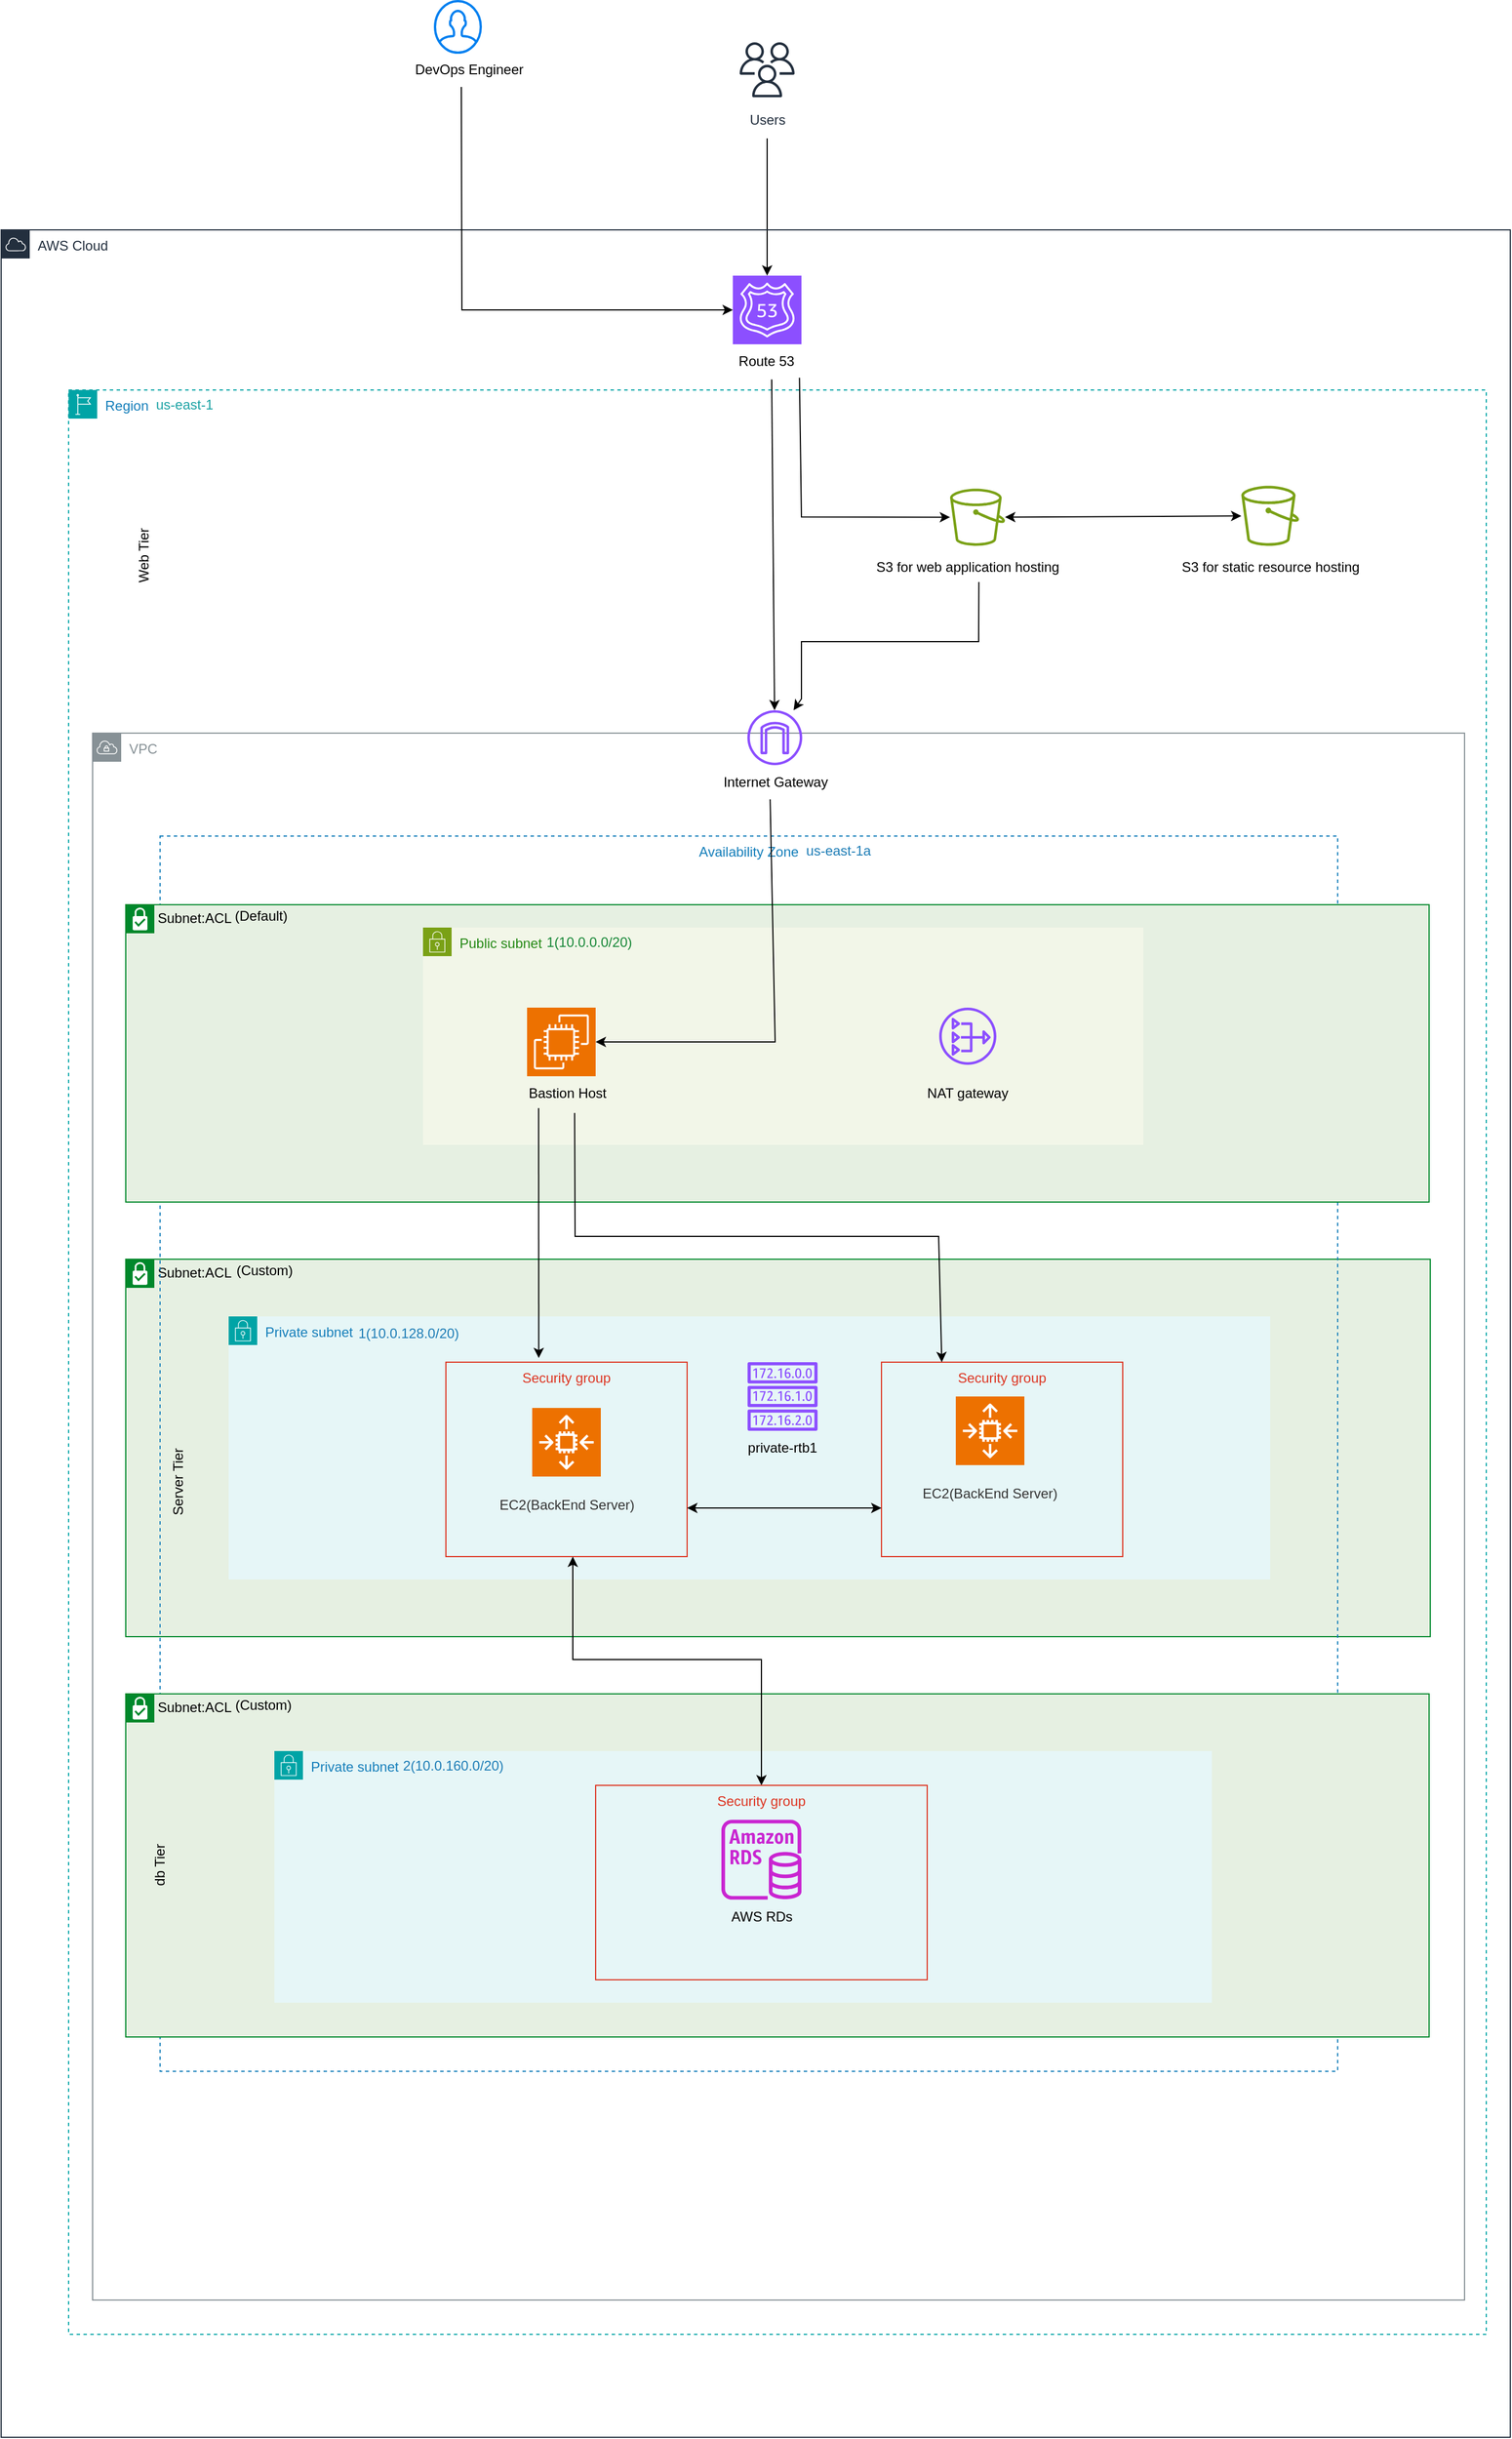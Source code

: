 <mxfile version="25.0.1">
  <diagram name="Page-1" id="tlLKUwEAaoIh_okFM4wU">
    <mxGraphModel dx="2424" dy="2284" grid="1" gridSize="10" guides="1" tooltips="1" connect="1" arrows="1" fold="1" page="1" pageScale="1" pageWidth="827" pageHeight="1169" math="0" shadow="0">
      <root>
        <mxCell id="0" />
        <mxCell id="1" parent="0" />
        <mxCell id="Oq4xvx31ndR5QJnR-ndJ-2" value="Subnet:ACL" style="shape=mxgraph.ibm.box;prType=subnet;fontStyle=0;verticalAlign=top;align=left;spacingLeft=32;spacingTop=4;fillColor=#E6F0E2;rounded=0;whiteSpace=wrap;html=1;strokeColor=#00882B;strokeWidth=1;dashed=0;container=0;spacing=-4;collapsible=0;expand=0;recursiveResize=0;" vertex="1" parent="1">
          <mxGeometry x="79" y="860" width="1141" height="330" as="geometry" />
        </mxCell>
        <mxCell id="Oq4xvx31ndR5QJnR-ndJ-59" value="(Custom)" style="text;html=1;align=center;verticalAlign=middle;resizable=0;points=[];autosize=1;strokeColor=none;fillColor=none;" vertex="1" parent="1">
          <mxGeometry x="165" y="855" width="70" height="30" as="geometry" />
        </mxCell>
        <object label="Availability Zone" id="Oq4xvx31ndR5QJnR-ndJ-15">
          <mxCell style="fillColor=none;strokeColor=#147EBA;dashed=1;verticalAlign=top;fontStyle=0;fontColor=#147EBA;whiteSpace=wrap;html=1;" vertex="1" parent="1">
            <mxGeometry x="109" y="490" width="1030" height="1080" as="geometry" />
          </mxCell>
        </object>
        <mxCell id="Oq4xvx31ndR5QJnR-ndJ-104" value="VPC" style="sketch=0;outlineConnect=0;gradientColor=none;html=1;whiteSpace=wrap;fontSize=12;fontStyle=0;shape=mxgraph.aws4.group;grIcon=mxgraph.aws4.group_vpc;strokeColor=#879196;fillColor=none;verticalAlign=top;align=left;spacingLeft=30;fontColor=#879196;dashed=0;" vertex="1" parent="1">
          <mxGeometry x="50" y="400" width="1200" height="1370" as="geometry" />
        </mxCell>
        <mxCell id="Oq4xvx31ndR5QJnR-ndJ-3" value="Subnet:ACL" style="shape=mxgraph.ibm.box;prType=subnet;fontStyle=0;verticalAlign=top;align=left;spacingLeft=32;spacingTop=4;fillColor=#E6F0E2;rounded=0;whiteSpace=wrap;html=1;strokeColor=#00882B;strokeWidth=1;dashed=0;container=0;spacing=-4;collapsible=0;expand=0;recursiveResize=0;" vertex="1" parent="1">
          <mxGeometry x="79" y="550" width="1140" height="260" as="geometry" />
        </mxCell>
        <mxCell id="Oq4xvx31ndR5QJnR-ndJ-1" value="Subnet:ACL" style="shape=mxgraph.ibm.box;prType=subnet;fontStyle=0;verticalAlign=top;align=left;spacingLeft=32;spacingTop=4;fillColor=#E6F0E2;rounded=0;whiteSpace=wrap;html=1;strokeColor=#00882B;strokeWidth=1;dashed=0;container=0;spacing=-4;collapsible=0;expand=0;recursiveResize=0;" vertex="1" parent="1">
          <mxGeometry x="79" y="1240" width="1140" height="300" as="geometry" />
        </mxCell>
        <mxCell id="Oq4xvx31ndR5QJnR-ndJ-26" value="(Custom)" style="text;html=1;align=center;verticalAlign=middle;resizable=0;points=[];autosize=1;strokeColor=none;fillColor=none;" vertex="1" parent="1">
          <mxGeometry x="164" y="1235" width="70" height="30" as="geometry" />
        </mxCell>
        <mxCell id="Oq4xvx31ndR5QJnR-ndJ-22" value="db Tier" style="text;html=1;align=center;verticalAlign=middle;resizable=0;points=[];autosize=1;strokeColor=none;fillColor=none;rotation=-90;" vertex="1" parent="1">
          <mxGeometry x="79" y="1375" width="60" height="30" as="geometry" />
        </mxCell>
        <mxCell id="Oq4xvx31ndR5QJnR-ndJ-8" value="Private subnet" style="points=[[0,0],[0.25,0],[0.5,0],[0.75,0],[1,0],[1,0.25],[1,0.5],[1,0.75],[1,1],[0.75,1],[0.5,1],[0.25,1],[0,1],[0,0.75],[0,0.5],[0,0.25]];outlineConnect=0;gradientColor=none;html=1;whiteSpace=wrap;fontSize=12;fontStyle=0;container=0;pointerEvents=0;collapsible=0;recursiveResize=0;shape=mxgraph.aws4.group;grIcon=mxgraph.aws4.group_security_group;grStroke=0;strokeColor=#00A4A6;fillColor=#E6F6F7;verticalAlign=top;align=left;spacingLeft=30;fontColor=#147EBA;dashed=0;" vertex="1" parent="1">
          <mxGeometry x="169" y="910" width="911" height="230" as="geometry" />
        </mxCell>
        <mxCell id="Oq4xvx31ndR5QJnR-ndJ-9" value="Security group" style="fillColor=none;strokeColor=#DD3522;verticalAlign=top;fontStyle=0;fontColor=#DD3522;whiteSpace=wrap;html=1;" vertex="1" parent="1">
          <mxGeometry x="359" y="950" width="211" height="170" as="geometry" />
        </mxCell>
        <mxCell id="Oq4xvx31ndR5QJnR-ndJ-12" value="Region" style="points=[[0,0],[0.25,0],[0.5,0],[0.75,0],[1,0],[1,0.25],[1,0.5],[1,0.75],[1,1],[0.75,1],[0.5,1],[0.25,1],[0,1],[0,0.75],[0,0.5],[0,0.25]];outlineConnect=0;gradientColor=none;html=1;whiteSpace=wrap;fontSize=12;fontStyle=0;container=1;pointerEvents=0;collapsible=0;recursiveResize=0;shape=mxgraph.aws4.group;grIcon=mxgraph.aws4.group_region;strokeColor=#00A4A6;fillColor=none;verticalAlign=top;align=left;spacingLeft=30;fontColor=#147EBA;dashed=1;" vertex="1" parent="1">
          <mxGeometry x="29" y="100" width="1240" height="1700" as="geometry" />
        </mxCell>
        <mxCell id="Oq4xvx31ndR5QJnR-ndJ-90" value="" style="sketch=0;points=[[0,0,0],[0.25,0,0],[0.5,0,0],[0.75,0,0],[1,0,0],[0,1,0],[0.25,1,0],[0.5,1,0],[0.75,1,0],[1,1,0],[0,0.25,0],[0,0.5,0],[0,0.75,0],[1,0.25,0],[1,0.5,0],[1,0.75,0]];outlineConnect=0;fontColor=#232F3E;fillColor=#ED7100;strokeColor=#ffffff;dashed=0;verticalLabelPosition=bottom;verticalAlign=top;align=center;html=1;fontSize=12;fontStyle=0;aspect=fixed;shape=mxgraph.aws4.resourceIcon;resIcon=mxgraph.aws4.auto_scaling2;" vertex="1" parent="Oq4xvx31ndR5QJnR-ndJ-12">
          <mxGeometry x="776" y="880" width="60" height="60" as="geometry" />
        </mxCell>
        <mxCell id="Oq4xvx31ndR5QJnR-ndJ-60" value="&lt;font color=&quot;#1da3a5&quot;&gt;&lt;span style=&quot;caret-color: rgb(29, 163, 165);&quot;&gt;us-east-1&lt;/span&gt;&lt;/font&gt;" style="text;html=1;align=center;verticalAlign=middle;resizable=0;points=[];autosize=1;strokeColor=none;fillColor=none;" vertex="1" parent="Oq4xvx31ndR5QJnR-ndJ-12">
          <mxGeometry x="66" y="-2" width="70" height="30" as="geometry" />
        </mxCell>
        <mxCell id="Oq4xvx31ndR5QJnR-ndJ-91" value="EC2(BackEnd Server)" style="whiteSpace=wrap;html=1;fillColor=none;fontColor=#333333;strokeColor=none;" vertex="1" parent="Oq4xvx31ndR5QJnR-ndJ-12">
          <mxGeometry x="731" y="950" width="150" height="30" as="geometry" />
        </mxCell>
        <mxCell id="Oq4xvx31ndR5QJnR-ndJ-5" value="Private subnet" style="points=[[0,0],[0.25,0],[0.5,0],[0.75,0],[1,0],[1,0.25],[1,0.5],[1,0.75],[1,1],[0.75,1],[0.5,1],[0.25,1],[0,1],[0,0.75],[0,0.5],[0,0.25]];outlineConnect=0;gradientColor=none;html=1;whiteSpace=wrap;fontSize=12;fontStyle=0;container=1;pointerEvents=0;collapsible=0;recursiveResize=0;shape=mxgraph.aws4.group;grIcon=mxgraph.aws4.group_security_group;grStroke=0;strokeColor=#00A4A6;fillColor=#E6F6F7;verticalAlign=top;align=left;spacingLeft=30;fontColor=#147EBA;dashed=0;" vertex="1" parent="Oq4xvx31ndR5QJnR-ndJ-12">
          <mxGeometry x="180" y="1190" width="820" height="220" as="geometry" />
        </mxCell>
        <mxCell id="Oq4xvx31ndR5QJnR-ndJ-61" value="&lt;div style=&quot;text-align: start;&quot;&gt;&lt;font&gt;2&lt;/font&gt;(10.0.160.0/20)&lt;/div&gt;" style="text;html=1;align=center;verticalAlign=middle;resizable=0;points=[];autosize=1;strokeColor=none;fillColor=none;fontColor=#1E7DB6;" vertex="1" parent="Oq4xvx31ndR5QJnR-ndJ-5">
          <mxGeometry x="101.34" y="-2" width="110" height="30" as="geometry" />
        </mxCell>
        <mxCell id="Oq4xvx31ndR5QJnR-ndJ-50" value="" style="sketch=0;outlineConnect=0;fontColor=#232F3E;gradientColor=none;fillColor=#C925D1;strokeColor=none;dashed=0;verticalLabelPosition=bottom;verticalAlign=top;align=center;html=1;fontSize=12;fontStyle=0;aspect=fixed;pointerEvents=1;shape=mxgraph.aws4.rds_instance;" vertex="1" parent="Oq4xvx31ndR5QJnR-ndJ-5">
          <mxGeometry x="391" y="60" width="70" height="70" as="geometry" />
        </mxCell>
        <mxCell id="Oq4xvx31ndR5QJnR-ndJ-49" value="AWS RDs" style="text;html=1;align=center;verticalAlign=middle;resizable=0;points=[];autosize=1;strokeColor=none;fillColor=none;" vertex="1" parent="Oq4xvx31ndR5QJnR-ndJ-5">
          <mxGeometry x="386" y="130" width="80" height="30" as="geometry" />
        </mxCell>
        <mxCell id="Oq4xvx31ndR5QJnR-ndJ-11" value="Public subnet" style="points=[[0,0],[0.25,0],[0.5,0],[0.75,0],[1,0],[1,0.25],[1,0.5],[1,0.75],[1,1],[0.75,1],[0.5,1],[0.25,1],[0,1],[0,0.75],[0,0.5],[0,0.25]];outlineConnect=0;gradientColor=none;html=1;whiteSpace=wrap;fontSize=12;fontStyle=0;container=1;pointerEvents=0;collapsible=0;recursiveResize=0;shape=mxgraph.aws4.group;grIcon=mxgraph.aws4.group_security_group;grStroke=0;strokeColor=#7AA116;fillColor=#F2F6E8;verticalAlign=top;align=left;spacingLeft=30;fontColor=#248814;dashed=0;" vertex="1" parent="Oq4xvx31ndR5QJnR-ndJ-12">
          <mxGeometry x="310" y="470" width="630" height="190" as="geometry" />
        </mxCell>
        <mxCell id="Oq4xvx31ndR5QJnR-ndJ-27" value="&lt;div style=&quot;text-align: start;&quot;&gt;&lt;font color=&quot;#178737&quot;&gt;1(10.0.0.0/20)&lt;/font&gt;&lt;/div&gt;" style="text;html=1;align=center;verticalAlign=middle;resizable=0;points=[];autosize=1;strokeColor=none;fillColor=none;" vertex="1" parent="Oq4xvx31ndR5QJnR-ndJ-11">
          <mxGeometry x="95" y="-2" width="100" height="30" as="geometry" />
        </mxCell>
        <mxCell id="Oq4xvx31ndR5QJnR-ndJ-96" value="Bastion Host" style="text;html=1;align=center;verticalAlign=middle;resizable=0;points=[];autosize=1;strokeColor=none;fillColor=none;" vertex="1" parent="Oq4xvx31ndR5QJnR-ndJ-11">
          <mxGeometry x="80.5" y="130" width="90" height="30" as="geometry" />
        </mxCell>
        <mxCell id="Oq4xvx31ndR5QJnR-ndJ-13" value="Users" style="sketch=0;outlineConnect=0;fontColor=#232F3E;gradientColor=none;strokeColor=#232F3E;fillColor=#ffffff;dashed=0;verticalLabelPosition=bottom;verticalAlign=top;align=center;html=1;fontSize=12;fontStyle=0;aspect=fixed;shape=mxgraph.aws4.resourceIcon;resIcon=mxgraph.aws4.users;" vertex="1" parent="1">
          <mxGeometry x="610" y="-210" width="60" height="60" as="geometry" />
        </mxCell>
        <mxCell id="Oq4xvx31ndR5QJnR-ndJ-63" value="" style="endArrow=classic;html=1;rounded=0;entryX=0.5;entryY=0;entryDx=0;entryDy=0;entryPerimeter=0;" edge="1" parent="1" target="Oq4xvx31ndR5QJnR-ndJ-33">
          <mxGeometry width="50" height="50" relative="1" as="geometry">
            <mxPoint x="640" y="-120" as="sourcePoint" />
            <mxPoint x="549" y="340" as="targetPoint" />
          </mxGeometry>
        </mxCell>
        <mxCell id="Oq4xvx31ndR5QJnR-ndJ-72" value="" style="endArrow=classic;startArrow=classic;html=1;rounded=0;exitX=0.5;exitY=0;exitDx=0;exitDy=0;" edge="1" parent="1" source="Oq4xvx31ndR5QJnR-ndJ-6">
          <mxGeometry width="50" height="50" relative="1" as="geometry">
            <mxPoint x="324" y="1300" as="sourcePoint" />
            <mxPoint x="470" y="1120" as="targetPoint" />
            <Array as="points">
              <mxPoint x="635" y="1210" />
              <mxPoint x="470" y="1210" />
              <mxPoint x="470" y="1120" />
            </Array>
          </mxGeometry>
        </mxCell>
        <mxCell id="Oq4xvx31ndR5QJnR-ndJ-78" value="" style="html=1;verticalLabelPosition=bottom;align=center;labelBackgroundColor=#ffffff;verticalAlign=top;strokeWidth=2;strokeColor=#0080F0;shadow=0;dashed=0;shape=mxgraph.ios7.icons.user;" vertex="1" parent="1">
          <mxGeometry x="349.5" y="-240" width="40" height="45" as="geometry" />
        </mxCell>
        <mxCell id="Oq4xvx31ndR5QJnR-ndJ-79" value="DevOps Engineer" style="text;html=1;align=center;verticalAlign=middle;resizable=0;points=[];autosize=1;strokeColor=none;fillColor=none;" vertex="1" parent="1">
          <mxGeometry x="319" y="-195" width="120" height="30" as="geometry" />
        </mxCell>
        <mxCell id="Oq4xvx31ndR5QJnR-ndJ-66" value="" style="sketch=0;points=[[0,0,0],[0.25,0,0],[0.5,0,0],[0.75,0,0],[1,0,0],[0,1,0],[0.25,1,0],[0.5,1,0],[0.75,1,0],[1,1,0],[0,0.25,0],[0,0.5,0],[0,0.75,0],[1,0.25,0],[1,0.5,0],[1,0.75,0]];outlineConnect=0;fontColor=#232F3E;fillColor=#ED7100;strokeColor=#ffffff;dashed=0;verticalLabelPosition=bottom;verticalAlign=top;align=center;html=1;fontSize=12;fontStyle=0;aspect=fixed;shape=mxgraph.aws4.resourceIcon;resIcon=mxgraph.aws4.auto_scaling2;" vertex="1" parent="1">
          <mxGeometry x="434.5" y="990" width="60" height="60" as="geometry" />
        </mxCell>
        <mxCell id="Oq4xvx31ndR5QJnR-ndJ-89" value="EC2(BackEnd Server)" style="whiteSpace=wrap;html=1;fillColor=none;fontColor=#333333;strokeColor=none;" vertex="1" parent="1">
          <mxGeometry x="389.5" y="1060" width="150" height="30" as="geometry" />
        </mxCell>
        <mxCell id="Oq4xvx31ndR5QJnR-ndJ-97" value="" style="endArrow=classic;html=1;rounded=0;entryX=0.385;entryY=-0.021;entryDx=0;entryDy=0;exitX=0.229;exitY=0.929;exitDx=0;exitDy=0;exitPerimeter=0;entryPerimeter=0;" edge="1" parent="1" source="Oq4xvx31ndR5QJnR-ndJ-96" target="Oq4xvx31ndR5QJnR-ndJ-9">
          <mxGeometry width="50" height="50" relative="1" as="geometry">
            <mxPoint x="620" y="740" as="sourcePoint" />
            <mxPoint x="670" y="690" as="targetPoint" />
          </mxGeometry>
        </mxCell>
        <mxCell id="Oq4xvx31ndR5QJnR-ndJ-6" value="Security group" style="fillColor=none;strokeColor=#DD3522;verticalAlign=top;fontStyle=0;fontColor=#DD3522;whiteSpace=wrap;html=1;" vertex="1" parent="1">
          <mxGeometry x="490" y="1320" width="290" height="170" as="geometry" />
        </mxCell>
        <mxCell id="Oq4xvx31ndR5QJnR-ndJ-32" value="AWS Cloud" style="points=[[0,0],[0.25,0],[0.5,0],[0.75,0],[1,0],[1,0.25],[1,0.5],[1,0.75],[1,1],[0.75,1],[0.5,1],[0.25,1],[0,1],[0,0.75],[0,0.5],[0,0.25]];outlineConnect=0;gradientColor=none;html=1;whiteSpace=wrap;fontSize=12;fontStyle=0;container=1;pointerEvents=0;collapsible=0;recursiveResize=0;shape=mxgraph.aws4.group;grIcon=mxgraph.aws4.group_aws_cloud;strokeColor=#232F3E;fillColor=none;verticalAlign=top;align=left;spacingLeft=30;fontColor=#232F3E;dashed=0;" vertex="1" parent="1">
          <mxGeometry x="-30" y="-40" width="1320" height="1930" as="geometry" />
        </mxCell>
        <mxCell id="Oq4xvx31ndR5QJnR-ndJ-33" value="" style="sketch=0;points=[[0,0,0],[0.25,0,0],[0.5,0,0],[0.75,0,0],[1,0,0],[0,1,0],[0.25,1,0],[0.5,1,0],[0.75,1,0],[1,1,0],[0,0.25,0],[0,0.5,0],[0,0.75,0],[1,0.25,0],[1,0.5,0],[1,0.75,0]];outlineConnect=0;fontColor=#232F3E;fillColor=#8C4FFF;strokeColor=#ffffff;dashed=0;verticalLabelPosition=bottom;verticalAlign=top;align=center;html=1;fontSize=12;fontStyle=0;aspect=fixed;shape=mxgraph.aws4.resourceIcon;resIcon=mxgraph.aws4.route_53;" vertex="1" parent="Oq4xvx31ndR5QJnR-ndJ-32">
          <mxGeometry x="640" y="40" width="60" height="60" as="geometry" />
        </mxCell>
        <mxCell id="Oq4xvx31ndR5QJnR-ndJ-34" value="" style="sketch=0;outlineConnect=0;fontColor=#232F3E;gradientColor=none;fillColor=#8C4FFF;strokeColor=none;dashed=0;verticalLabelPosition=bottom;verticalAlign=top;align=center;html=1;fontSize=12;fontStyle=0;aspect=fixed;pointerEvents=1;shape=mxgraph.aws4.internet_gateway;" vertex="1" parent="Oq4xvx31ndR5QJnR-ndJ-32">
          <mxGeometry x="652.69" y="420" width="48" height="48" as="geometry" />
        </mxCell>
        <mxCell id="Oq4xvx31ndR5QJnR-ndJ-36" value="Route 53" style="text;html=1;align=center;verticalAlign=middle;resizable=0;points=[];autosize=1;strokeColor=none;fillColor=none;" vertex="1" parent="Oq4xvx31ndR5QJnR-ndJ-32">
          <mxGeometry x="634" y="100" width="70" height="30" as="geometry" />
        </mxCell>
        <mxCell id="Oq4xvx31ndR5QJnR-ndJ-37" value="Internet Gateway" style="text;html=1;align=center;verticalAlign=middle;resizable=0;points=[];autosize=1;strokeColor=none;fillColor=none;" vertex="1" parent="Oq4xvx31ndR5QJnR-ndJ-32">
          <mxGeometry x="621.69" y="468" width="110" height="30" as="geometry" />
        </mxCell>
        <mxCell id="Oq4xvx31ndR5QJnR-ndJ-41" value="Server Tier" style="text;html=1;align=center;verticalAlign=middle;resizable=0;points=[];autosize=1;strokeColor=none;fillColor=none;rotation=-90;" vertex="1" parent="Oq4xvx31ndR5QJnR-ndJ-32">
          <mxGeometry x="115" y="1080" width="80" height="30" as="geometry" />
        </mxCell>
        <mxCell id="Oq4xvx31ndR5QJnR-ndJ-95" value="" style="sketch=0;points=[[0,0,0],[0.25,0,0],[0.5,0,0],[0.75,0,0],[1,0,0],[0,1,0],[0.25,1,0],[0.5,1,0],[0.75,1,0],[1,1,0],[0,0.25,0],[0,0.5,0],[0,0.75,0],[1,0.25,0],[1,0.5,0],[1,0.75,0]];outlineConnect=0;fontColor=#232F3E;fillColor=#ED7100;strokeColor=#ffffff;dashed=0;verticalLabelPosition=bottom;verticalAlign=top;align=center;html=1;fontSize=12;fontStyle=0;aspect=fixed;shape=mxgraph.aws4.resourceIcon;resIcon=mxgraph.aws4.ec2;" vertex="1" parent="Oq4xvx31ndR5QJnR-ndJ-32">
          <mxGeometry x="460" y="680" width="60" height="60" as="geometry" />
        </mxCell>
        <mxCell id="Oq4xvx31ndR5QJnR-ndJ-43" value="NAT gateway" style="text;html=1;align=center;verticalAlign=middle;resizable=0;points=[];autosize=1;strokeColor=none;fillColor=none;" vertex="1" parent="Oq4xvx31ndR5QJnR-ndJ-32">
          <mxGeometry x="800.48" y="740" width="90" height="30" as="geometry" />
        </mxCell>
        <mxCell id="Oq4xvx31ndR5QJnR-ndJ-93" value="" style="sketch=0;outlineConnect=0;fontColor=#232F3E;gradientColor=none;fillColor=#7AA116;strokeColor=none;dashed=0;verticalLabelPosition=bottom;verticalAlign=top;align=center;html=1;fontSize=12;fontStyle=0;aspect=fixed;pointerEvents=1;shape=mxgraph.aws4.bucket;" vertex="1" parent="Oq4xvx31ndR5QJnR-ndJ-32">
          <mxGeometry x="830" y="226.25" width="48.08" height="50" as="geometry" />
        </mxCell>
        <mxCell id="Oq4xvx31ndR5QJnR-ndJ-35" value="" style="endArrow=classic;html=1;rounded=0;exitX=0.554;exitY=0.929;exitDx=0;exitDy=0;exitPerimeter=0;" edge="1" parent="Oq4xvx31ndR5QJnR-ndJ-32" source="Oq4xvx31ndR5QJnR-ndJ-111" target="Oq4xvx31ndR5QJnR-ndJ-34">
          <mxGeometry width="50" height="50" relative="1" as="geometry">
            <mxPoint x="600" y="130" as="sourcePoint" />
            <mxPoint x="570" y="410" as="targetPoint" />
            <Array as="points">
              <mxPoint x="855" y="360" />
              <mxPoint x="700" y="360" />
              <mxPoint x="700" y="410" />
            </Array>
          </mxGeometry>
        </mxCell>
        <mxCell id="Oq4xvx31ndR5QJnR-ndJ-106" value="" style="sketch=0;outlineConnect=0;fontColor=#232F3E;gradientColor=none;fillColor=#7AA116;strokeColor=none;dashed=0;verticalLabelPosition=bottom;verticalAlign=top;align=center;html=1;fontSize=12;fontStyle=0;aspect=fixed;pointerEvents=1;shape=mxgraph.aws4.bucket;" vertex="1" parent="Oq4xvx31ndR5QJnR-ndJ-32">
          <mxGeometry x="1084.76" y="223.75" width="50.48" height="52.5" as="geometry" />
        </mxCell>
        <mxCell id="Oq4xvx31ndR5QJnR-ndJ-19" value="" style="sketch=0;outlineConnect=0;fontColor=#232F3E;gradientColor=none;fillColor=#8C4FFF;strokeColor=none;dashed=0;verticalLabelPosition=bottom;verticalAlign=top;align=center;html=1;fontSize=12;fontStyle=0;aspect=fixed;pointerEvents=1;shape=mxgraph.aws4.nat_gateway;" vertex="1" parent="Oq4xvx31ndR5QJnR-ndJ-32">
          <mxGeometry x="820.48" y="680" width="50" height="50" as="geometry" />
        </mxCell>
        <mxCell id="Oq4xvx31ndR5QJnR-ndJ-109" value="" style="endArrow=classic;html=1;rounded=0;entryX=1;entryY=0.5;entryDx=0;entryDy=0;entryPerimeter=0;exitX=0.463;exitY=0.995;exitDx=0;exitDy=0;exitPerimeter=0;" edge="1" parent="Oq4xvx31ndR5QJnR-ndJ-32" source="Oq4xvx31ndR5QJnR-ndJ-37" target="Oq4xvx31ndR5QJnR-ndJ-95">
          <mxGeometry width="50" height="50" relative="1" as="geometry">
            <mxPoint x="510" y="560" as="sourcePoint" />
            <mxPoint x="560" y="510" as="targetPoint" />
            <Array as="points">
              <mxPoint x="677" y="710" />
            </Array>
          </mxGeometry>
        </mxCell>
        <mxCell id="Oq4xvx31ndR5QJnR-ndJ-110" value="S3 for static resource hosting" style="text;html=1;align=center;verticalAlign=middle;resizable=0;points=[];autosize=1;strokeColor=none;fillColor=none;" vertex="1" parent="Oq4xvx31ndR5QJnR-ndJ-32">
          <mxGeometry x="1020" y="280" width="180" height="30" as="geometry" />
        </mxCell>
        <mxCell id="Oq4xvx31ndR5QJnR-ndJ-111" value="S3 for web application hosting" style="text;html=1;align=center;verticalAlign=middle;resizable=0;points=[];autosize=1;strokeColor=none;fillColor=none;" vertex="1" parent="Oq4xvx31ndR5QJnR-ndJ-32">
          <mxGeometry x="755.48" y="280" width="180" height="30" as="geometry" />
        </mxCell>
        <mxCell id="Oq4xvx31ndR5QJnR-ndJ-113" value="" style="endArrow=classic;startArrow=classic;html=1;rounded=0;" edge="1" parent="Oq4xvx31ndR5QJnR-ndJ-32" source="Oq4xvx31ndR5QJnR-ndJ-93" target="Oq4xvx31ndR5QJnR-ndJ-106">
          <mxGeometry width="50" height="50" relative="1" as="geometry">
            <mxPoint x="510" y="280" as="sourcePoint" />
            <mxPoint x="560" y="230" as="targetPoint" />
          </mxGeometry>
        </mxCell>
        <mxCell id="Oq4xvx31ndR5QJnR-ndJ-115" value="" style="endArrow=classic;html=1;rounded=0;exitX=0.571;exitY=1.024;exitDx=0;exitDy=0;exitPerimeter=0;" edge="1" parent="Oq4xvx31ndR5QJnR-ndJ-32" source="Oq4xvx31ndR5QJnR-ndJ-36" target="Oq4xvx31ndR5QJnR-ndJ-34">
          <mxGeometry width="50" height="50" relative="1" as="geometry">
            <mxPoint x="510" y="280" as="sourcePoint" />
            <mxPoint x="560" y="230" as="targetPoint" />
          </mxGeometry>
        </mxCell>
        <mxCell id="Oq4xvx31ndR5QJnR-ndJ-116" value="" style="endArrow=classic;html=1;rounded=0;exitX=0.918;exitY=0.976;exitDx=0;exitDy=0;exitPerimeter=0;" edge="1" parent="Oq4xvx31ndR5QJnR-ndJ-32" source="Oq4xvx31ndR5QJnR-ndJ-36" target="Oq4xvx31ndR5QJnR-ndJ-93">
          <mxGeometry width="50" height="50" relative="1" as="geometry">
            <mxPoint x="510" y="280" as="sourcePoint" />
            <mxPoint x="560" y="230" as="targetPoint" />
            <Array as="points">
              <mxPoint x="700" y="251" />
            </Array>
          </mxGeometry>
        </mxCell>
        <mxCell id="Oq4xvx31ndR5QJnR-ndJ-42" value="Web Tier" style="text;html=1;align=center;verticalAlign=middle;resizable=0;points=[];autosize=1;strokeColor=none;fillColor=none;flipV=0;flipH=1;rotation=-90;" vertex="1" parent="Oq4xvx31ndR5QJnR-ndJ-32">
          <mxGeometry x="90" y="270" width="70" height="30" as="geometry" />
        </mxCell>
        <mxCell id="Oq4xvx31ndR5QJnR-ndJ-92" value="Security group" style="fillColor=none;strokeColor=#DD3522;verticalAlign=top;fontStyle=0;fontColor=#DD3522;whiteSpace=wrap;html=1;" vertex="1" parent="Oq4xvx31ndR5QJnR-ndJ-32">
          <mxGeometry x="770" y="990" width="211" height="170" as="geometry" />
        </mxCell>
        <mxCell id="Oq4xvx31ndR5QJnR-ndJ-119" value="" style="sketch=0;outlineConnect=0;fontColor=#232F3E;gradientColor=none;fillColor=#8C4FFF;strokeColor=none;dashed=0;verticalLabelPosition=bottom;verticalAlign=top;align=center;html=1;fontSize=12;fontStyle=0;aspect=fixed;pointerEvents=1;shape=mxgraph.aws4.route_table;" vertex="1" parent="Oq4xvx31ndR5QJnR-ndJ-32">
          <mxGeometry x="652.69" y="990" width="61.58" height="60" as="geometry" />
        </mxCell>
        <mxCell id="Oq4xvx31ndR5QJnR-ndJ-120" value="private-rtb1" style="text;html=1;align=center;verticalAlign=middle;resizable=0;points=[];autosize=1;strokeColor=none;fillColor=none;" vertex="1" parent="Oq4xvx31ndR5QJnR-ndJ-32">
          <mxGeometry x="643.48" y="1050" width="80" height="30" as="geometry" />
        </mxCell>
        <mxCell id="Oq4xvx31ndR5QJnR-ndJ-29" value="&lt;font color=&quot;#1e7db6&quot;&gt;us-east-1a&lt;/font&gt;" style="text;html=1;align=center;verticalAlign=middle;resizable=0;points=[];autosize=1;strokeColor=none;fillColor=none;" vertex="1" parent="1">
          <mxGeometry x="662" y="488" width="80" height="30" as="geometry" />
        </mxCell>
        <mxCell id="Oq4xvx31ndR5QJnR-ndJ-25" value="(Default)" style="text;html=1;align=center;verticalAlign=middle;resizable=0;points=[];autosize=1;strokeColor=none;fillColor=none;" vertex="1" parent="1">
          <mxGeometry x="162" y="545" width="70" height="30" as="geometry" />
        </mxCell>
        <mxCell id="Oq4xvx31ndR5QJnR-ndJ-98" value="&lt;div style=&quot;text-align: start;&quot;&gt;1(10.0.128.0/20)&lt;/div&gt;" style="text;html=1;align=center;verticalAlign=middle;resizable=0;points=[];autosize=1;strokeColor=none;fillColor=none;fontColor=#1E7DB6;" vertex="1" parent="1">
          <mxGeometry x="271.0" y="910" width="110" height="30" as="geometry" />
        </mxCell>
        <mxCell id="Oq4xvx31ndR5QJnR-ndJ-108" value="" style="endArrow=classic;html=1;rounded=0;exitX=0.446;exitY=1;exitDx=0;exitDy=0;exitPerimeter=0;entryX=0;entryY=0.5;entryDx=0;entryDy=0;entryPerimeter=0;" edge="1" parent="1" source="Oq4xvx31ndR5QJnR-ndJ-79" target="Oq4xvx31ndR5QJnR-ndJ-33">
          <mxGeometry width="50" height="50" relative="1" as="geometry">
            <mxPoint x="480" y="80" as="sourcePoint" />
            <mxPoint x="530" y="30" as="targetPoint" />
            <Array as="points">
              <mxPoint x="373" y="30" />
            </Array>
          </mxGeometry>
        </mxCell>
        <mxCell id="Oq4xvx31ndR5QJnR-ndJ-117" value="" style="endArrow=classic;startArrow=classic;html=1;rounded=0;exitX=1;exitY=0.75;exitDx=0;exitDy=0;entryX=0;entryY=0.75;entryDx=0;entryDy=0;" edge="1" parent="1" source="Oq4xvx31ndR5QJnR-ndJ-9" target="Oq4xvx31ndR5QJnR-ndJ-92">
          <mxGeometry width="50" height="50" relative="1" as="geometry">
            <mxPoint x="480" y="910" as="sourcePoint" />
            <mxPoint x="740" y="1025" as="targetPoint" />
          </mxGeometry>
        </mxCell>
        <mxCell id="Oq4xvx31ndR5QJnR-ndJ-107" value="" style="endArrow=classic;html=1;rounded=0;exitX=0.579;exitY=1.071;exitDx=0;exitDy=0;exitPerimeter=0;entryX=0.25;entryY=0;entryDx=0;entryDy=0;" edge="1" parent="1" source="Oq4xvx31ndR5QJnR-ndJ-96" target="Oq4xvx31ndR5QJnR-ndJ-92">
          <mxGeometry width="50" height="50" relative="1" as="geometry">
            <mxPoint x="550" y="800" as="sourcePoint" />
            <mxPoint x="600" y="750" as="targetPoint" />
            <Array as="points">
              <mxPoint x="472" y="840" />
              <mxPoint x="790" y="840" />
            </Array>
          </mxGeometry>
        </mxCell>
      </root>
    </mxGraphModel>
  </diagram>
</mxfile>
